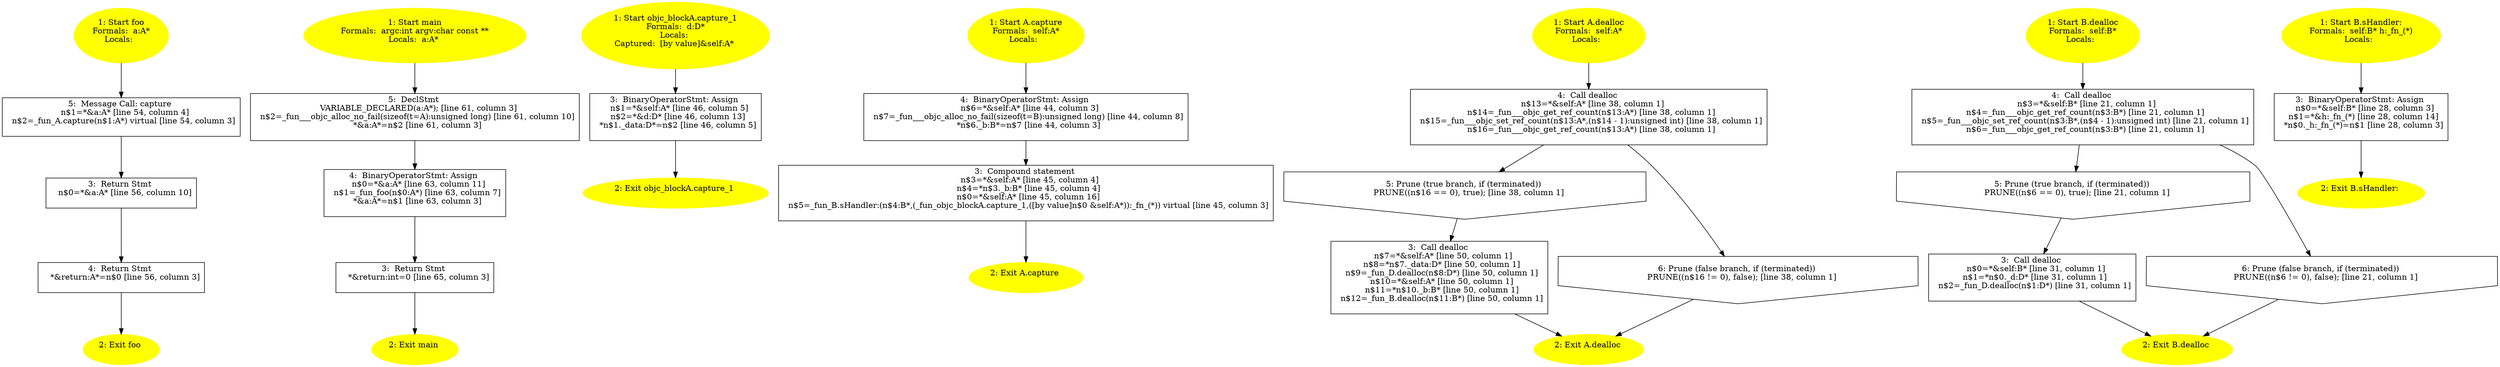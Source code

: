 /* @generated */
digraph cfg {
"foo.acbd18db4cc2f85cedef654fccc4a4d8_1" [label="1: Start foo\nFormals:  a:A*\nLocals:  \n  " color=yellow style=filled]
	

	 "foo.acbd18db4cc2f85cedef654fccc4a4d8_1" -> "foo.acbd18db4cc2f85cedef654fccc4a4d8_5" ;
"foo.acbd18db4cc2f85cedef654fccc4a4d8_2" [label="2: Exit foo \n  " color=yellow style=filled]
	

"foo.acbd18db4cc2f85cedef654fccc4a4d8_3" [label="3:  Return Stmt \n   n$0=*&a:A* [line 56, column 10]\n " shape="box"]
	

	 "foo.acbd18db4cc2f85cedef654fccc4a4d8_3" -> "foo.acbd18db4cc2f85cedef654fccc4a4d8_4" ;
"foo.acbd18db4cc2f85cedef654fccc4a4d8_4" [label="4:  Return Stmt \n   *&return:A*=n$0 [line 56, column 3]\n " shape="box"]
	

	 "foo.acbd18db4cc2f85cedef654fccc4a4d8_4" -> "foo.acbd18db4cc2f85cedef654fccc4a4d8_2" ;
"foo.acbd18db4cc2f85cedef654fccc4a4d8_5" [label="5:  Message Call: capture \n   n$1=*&a:A* [line 54, column 4]\n  n$2=_fun_A.capture(n$1:A*) virtual [line 54, column 3]\n " shape="box"]
	

	 "foo.acbd18db4cc2f85cedef654fccc4a4d8_5" -> "foo.acbd18db4cc2f85cedef654fccc4a4d8_3" ;
"main.fad58de7366495db4650cfefac2fcd61_1" [label="1: Start main\nFormals:  argc:int argv:char const **\nLocals:  a:A* \n  " color=yellow style=filled]
	

	 "main.fad58de7366495db4650cfefac2fcd61_1" -> "main.fad58de7366495db4650cfefac2fcd61_5" ;
"main.fad58de7366495db4650cfefac2fcd61_2" [label="2: Exit main \n  " color=yellow style=filled]
	

"main.fad58de7366495db4650cfefac2fcd61_3" [label="3:  Return Stmt \n   *&return:int=0 [line 65, column 3]\n " shape="box"]
	

	 "main.fad58de7366495db4650cfefac2fcd61_3" -> "main.fad58de7366495db4650cfefac2fcd61_2" ;
"main.fad58de7366495db4650cfefac2fcd61_4" [label="4:  BinaryOperatorStmt: Assign \n   n$0=*&a:A* [line 63, column 11]\n  n$1=_fun_foo(n$0:A*) [line 63, column 7]\n  *&a:A*=n$1 [line 63, column 3]\n " shape="box"]
	

	 "main.fad58de7366495db4650cfefac2fcd61_4" -> "main.fad58de7366495db4650cfefac2fcd61_3" ;
"main.fad58de7366495db4650cfefac2fcd61_5" [label="5:  DeclStmt \n   VARIABLE_DECLARED(a:A*); [line 61, column 3]\n  n$2=_fun___objc_alloc_no_fail(sizeof(t=A):unsigned long) [line 61, column 10]\n  *&a:A*=n$2 [line 61, column 3]\n " shape="box"]
	

	 "main.fad58de7366495db4650cfefac2fcd61_5" -> "main.fad58de7366495db4650cfefac2fcd61_4" ;
"objc_blockA.capture_1(class A,class D).8e9a52049a11f3e729d697583cda7110_1" [label="1: Start objc_blockA.capture_1\nFormals:  d:D*\nLocals: \nCaptured:  [by value]&self:A* \n  " color=yellow style=filled]
	

	 "objc_blockA.capture_1(class A,class D).8e9a52049a11f3e729d697583cda7110_1" -> "objc_blockA.capture_1(class A,class D).8e9a52049a11f3e729d697583cda7110_3" ;
"objc_blockA.capture_1(class A,class D).8e9a52049a11f3e729d697583cda7110_2" [label="2: Exit objc_blockA.capture_1 \n  " color=yellow style=filled]
	

"objc_blockA.capture_1(class A,class D).8e9a52049a11f3e729d697583cda7110_3" [label="3:  BinaryOperatorStmt: Assign \n   n$1=*&self:A* [line 46, column 5]\n  n$2=*&d:D* [line 46, column 13]\n  *n$1._data:D*=n$2 [line 46, column 5]\n " shape="box"]
	

	 "objc_blockA.capture_1(class A,class D).8e9a52049a11f3e729d697583cda7110_3" -> "objc_blockA.capture_1(class A,class D).8e9a52049a11f3e729d697583cda7110_2" ;
"capture#A#[instance].ca0ec9307f9d5110b0cca62f257d73c8_1" [label="1: Start A.capture\nFormals:  self:A*\nLocals:  \n  " color=yellow style=filled]
	

	 "capture#A#[instance].ca0ec9307f9d5110b0cca62f257d73c8_1" -> "capture#A#[instance].ca0ec9307f9d5110b0cca62f257d73c8_4" ;
"capture#A#[instance].ca0ec9307f9d5110b0cca62f257d73c8_2" [label="2: Exit A.capture \n  " color=yellow style=filled]
	

"capture#A#[instance].ca0ec9307f9d5110b0cca62f257d73c8_3" [label="3:  Compound statement \n   n$3=*&self:A* [line 45, column 4]\n  n$4=*n$3._b:B* [line 45, column 4]\n  n$0=*&self:A* [line 45, column 16]\n  n$5=_fun_B.sHandler:(n$4:B*,(_fun_objc_blockA.capture_1,([by value]n$0 &self:A*)):_fn_(*)) virtual [line 45, column 3]\n " shape="box"]
	

	 "capture#A#[instance].ca0ec9307f9d5110b0cca62f257d73c8_3" -> "capture#A#[instance].ca0ec9307f9d5110b0cca62f257d73c8_2" ;
"capture#A#[instance].ca0ec9307f9d5110b0cca62f257d73c8_4" [label="4:  BinaryOperatorStmt: Assign \n   n$6=*&self:A* [line 44, column 3]\n  n$7=_fun___objc_alloc_no_fail(sizeof(t=B):unsigned long) [line 44, column 8]\n  *n$6._b:B*=n$7 [line 44, column 3]\n " shape="box"]
	

	 "capture#A#[instance].ca0ec9307f9d5110b0cca62f257d73c8_4" -> "capture#A#[instance].ca0ec9307f9d5110b0cca62f257d73c8_3" ;
"dealloc#A#[instance].cb1004dc8428c0dcd735a40b9258fa61_1" [label="1: Start A.dealloc\nFormals:  self:A*\nLocals:  \n  " color=yellow style=filled]
	

	 "dealloc#A#[instance].cb1004dc8428c0dcd735a40b9258fa61_1" -> "dealloc#A#[instance].cb1004dc8428c0dcd735a40b9258fa61_4" ;
"dealloc#A#[instance].cb1004dc8428c0dcd735a40b9258fa61_2" [label="2: Exit A.dealloc \n  " color=yellow style=filled]
	

"dealloc#A#[instance].cb1004dc8428c0dcd735a40b9258fa61_3" [label="3:  Call dealloc \n   n$7=*&self:A* [line 50, column 1]\n  n$8=*n$7._data:D* [line 50, column 1]\n  n$9=_fun_D.dealloc(n$8:D*) [line 50, column 1]\n  n$10=*&self:A* [line 50, column 1]\n  n$11=*n$10._b:B* [line 50, column 1]\n  n$12=_fun_B.dealloc(n$11:B*) [line 50, column 1]\n " shape="box"]
	

	 "dealloc#A#[instance].cb1004dc8428c0dcd735a40b9258fa61_3" -> "dealloc#A#[instance].cb1004dc8428c0dcd735a40b9258fa61_2" ;
"dealloc#A#[instance].cb1004dc8428c0dcd735a40b9258fa61_4" [label="4:  Call dealloc \n   n$13=*&self:A* [line 38, column 1]\n  n$14=_fun___objc_get_ref_count(n$13:A*) [line 38, column 1]\n  n$15=_fun___objc_set_ref_count(n$13:A*,(n$14 - 1):unsigned int) [line 38, column 1]\n  n$16=_fun___objc_get_ref_count(n$13:A*) [line 38, column 1]\n " shape="box"]
	

	 "dealloc#A#[instance].cb1004dc8428c0dcd735a40b9258fa61_4" -> "dealloc#A#[instance].cb1004dc8428c0dcd735a40b9258fa61_5" ;
	 "dealloc#A#[instance].cb1004dc8428c0dcd735a40b9258fa61_4" -> "dealloc#A#[instance].cb1004dc8428c0dcd735a40b9258fa61_6" ;
"dealloc#A#[instance].cb1004dc8428c0dcd735a40b9258fa61_5" [label="5: Prune (true branch, if (terminated)) \n   PRUNE((n$16 == 0), true); [line 38, column 1]\n " shape="invhouse"]
	

	 "dealloc#A#[instance].cb1004dc8428c0dcd735a40b9258fa61_5" -> "dealloc#A#[instance].cb1004dc8428c0dcd735a40b9258fa61_3" ;
"dealloc#A#[instance].cb1004dc8428c0dcd735a40b9258fa61_6" [label="6: Prune (false branch, if (terminated)) \n   PRUNE((n$16 != 0), false); [line 38, column 1]\n " shape="invhouse"]
	

	 "dealloc#A#[instance].cb1004dc8428c0dcd735a40b9258fa61_6" -> "dealloc#A#[instance].cb1004dc8428c0dcd735a40b9258fa61_2" ;
"dealloc#B#[instance].62d516b6d74de70c89763cc0b77e5655_1" [label="1: Start B.dealloc\nFormals:  self:B*\nLocals:  \n  " color=yellow style=filled]
	

	 "dealloc#B#[instance].62d516b6d74de70c89763cc0b77e5655_1" -> "dealloc#B#[instance].62d516b6d74de70c89763cc0b77e5655_4" ;
"dealloc#B#[instance].62d516b6d74de70c89763cc0b77e5655_2" [label="2: Exit B.dealloc \n  " color=yellow style=filled]
	

"dealloc#B#[instance].62d516b6d74de70c89763cc0b77e5655_3" [label="3:  Call dealloc \n   n$0=*&self:B* [line 31, column 1]\n  n$1=*n$0._d:D* [line 31, column 1]\n  n$2=_fun_D.dealloc(n$1:D*) [line 31, column 1]\n " shape="box"]
	

	 "dealloc#B#[instance].62d516b6d74de70c89763cc0b77e5655_3" -> "dealloc#B#[instance].62d516b6d74de70c89763cc0b77e5655_2" ;
"dealloc#B#[instance].62d516b6d74de70c89763cc0b77e5655_4" [label="4:  Call dealloc \n   n$3=*&self:B* [line 21, column 1]\n  n$4=_fun___objc_get_ref_count(n$3:B*) [line 21, column 1]\n  n$5=_fun___objc_set_ref_count(n$3:B*,(n$4 - 1):unsigned int) [line 21, column 1]\n  n$6=_fun___objc_get_ref_count(n$3:B*) [line 21, column 1]\n " shape="box"]
	

	 "dealloc#B#[instance].62d516b6d74de70c89763cc0b77e5655_4" -> "dealloc#B#[instance].62d516b6d74de70c89763cc0b77e5655_5" ;
	 "dealloc#B#[instance].62d516b6d74de70c89763cc0b77e5655_4" -> "dealloc#B#[instance].62d516b6d74de70c89763cc0b77e5655_6" ;
"dealloc#B#[instance].62d516b6d74de70c89763cc0b77e5655_5" [label="5: Prune (true branch, if (terminated)) \n   PRUNE((n$6 == 0), true); [line 21, column 1]\n " shape="invhouse"]
	

	 "dealloc#B#[instance].62d516b6d74de70c89763cc0b77e5655_5" -> "dealloc#B#[instance].62d516b6d74de70c89763cc0b77e5655_3" ;
"dealloc#B#[instance].62d516b6d74de70c89763cc0b77e5655_6" [label="6: Prune (false branch, if (terminated)) \n   PRUNE((n$6 != 0), false); [line 21, column 1]\n " shape="invhouse"]
	

	 "dealloc#B#[instance].62d516b6d74de70c89763cc0b77e5655_6" -> "dealloc#B#[instance].62d516b6d74de70c89763cc0b77e5655_2" ;
"sHandler:#B#[instance].2c9d8ca3b6059922f95e9a3218ee07e2_1" [label="1: Start B.sHandler:\nFormals:  self:B* h:_fn_(*)\nLocals:  \n  " color=yellow style=filled]
	

	 "sHandler:#B#[instance].2c9d8ca3b6059922f95e9a3218ee07e2_1" -> "sHandler:#B#[instance].2c9d8ca3b6059922f95e9a3218ee07e2_3" ;
"sHandler:#B#[instance].2c9d8ca3b6059922f95e9a3218ee07e2_2" [label="2: Exit B.sHandler: \n  " color=yellow style=filled]
	

"sHandler:#B#[instance].2c9d8ca3b6059922f95e9a3218ee07e2_3" [label="3:  BinaryOperatorStmt: Assign \n   n$0=*&self:B* [line 28, column 3]\n  n$1=*&h:_fn_(*) [line 28, column 14]\n  *n$0._h:_fn_(*)=n$1 [line 28, column 3]\n " shape="box"]
	

	 "sHandler:#B#[instance].2c9d8ca3b6059922f95e9a3218ee07e2_3" -> "sHandler:#B#[instance].2c9d8ca3b6059922f95e9a3218ee07e2_2" ;
}

